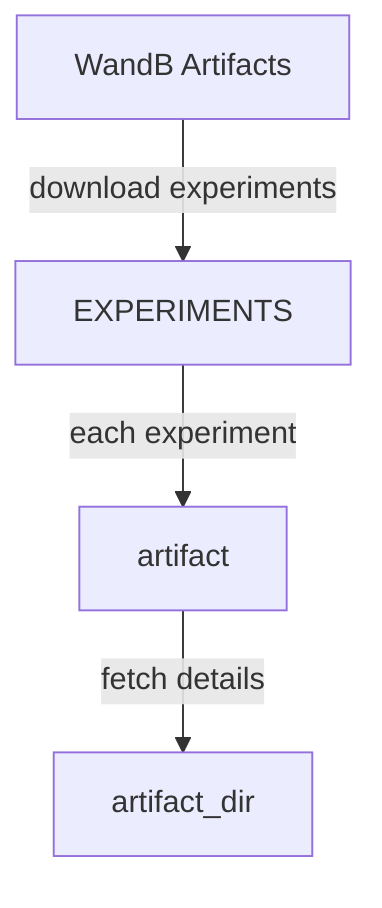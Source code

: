 %% This diagram visualizes the workflow for the Jupyter Notebook located at distil1000/notebooks/27940429.ipynb

flowchart TD
    %% Node for the data source from WandB Artifacts
    A["WandB Artifacts"] -->|download experiments| B(EXPERIMENTS)
    click A href "https://wandb.ai/"
    
    %% Node for the EXPERIMENTS variable, which lists experiment IDs
    B["EXPERIMENTS"] -->|each experiment| C(artifact)
    
    %% Node for the artifact derived from each experiment
    C["artifact"] -->|fetch details| D(artifact_dir)
    
    %% Node representing the directory where artifacts are downloaded
    D["artifact_dir"]
    
    %% Each node in the diagram
    
    %% A: Source of the model artifacts for the experiments
    %% B: List identifying different experiments whose artifacts need downloading
    %% C: Represents individual artifacts downloaded for processing
    %% D: Path for managing downloaded artifact files and directories